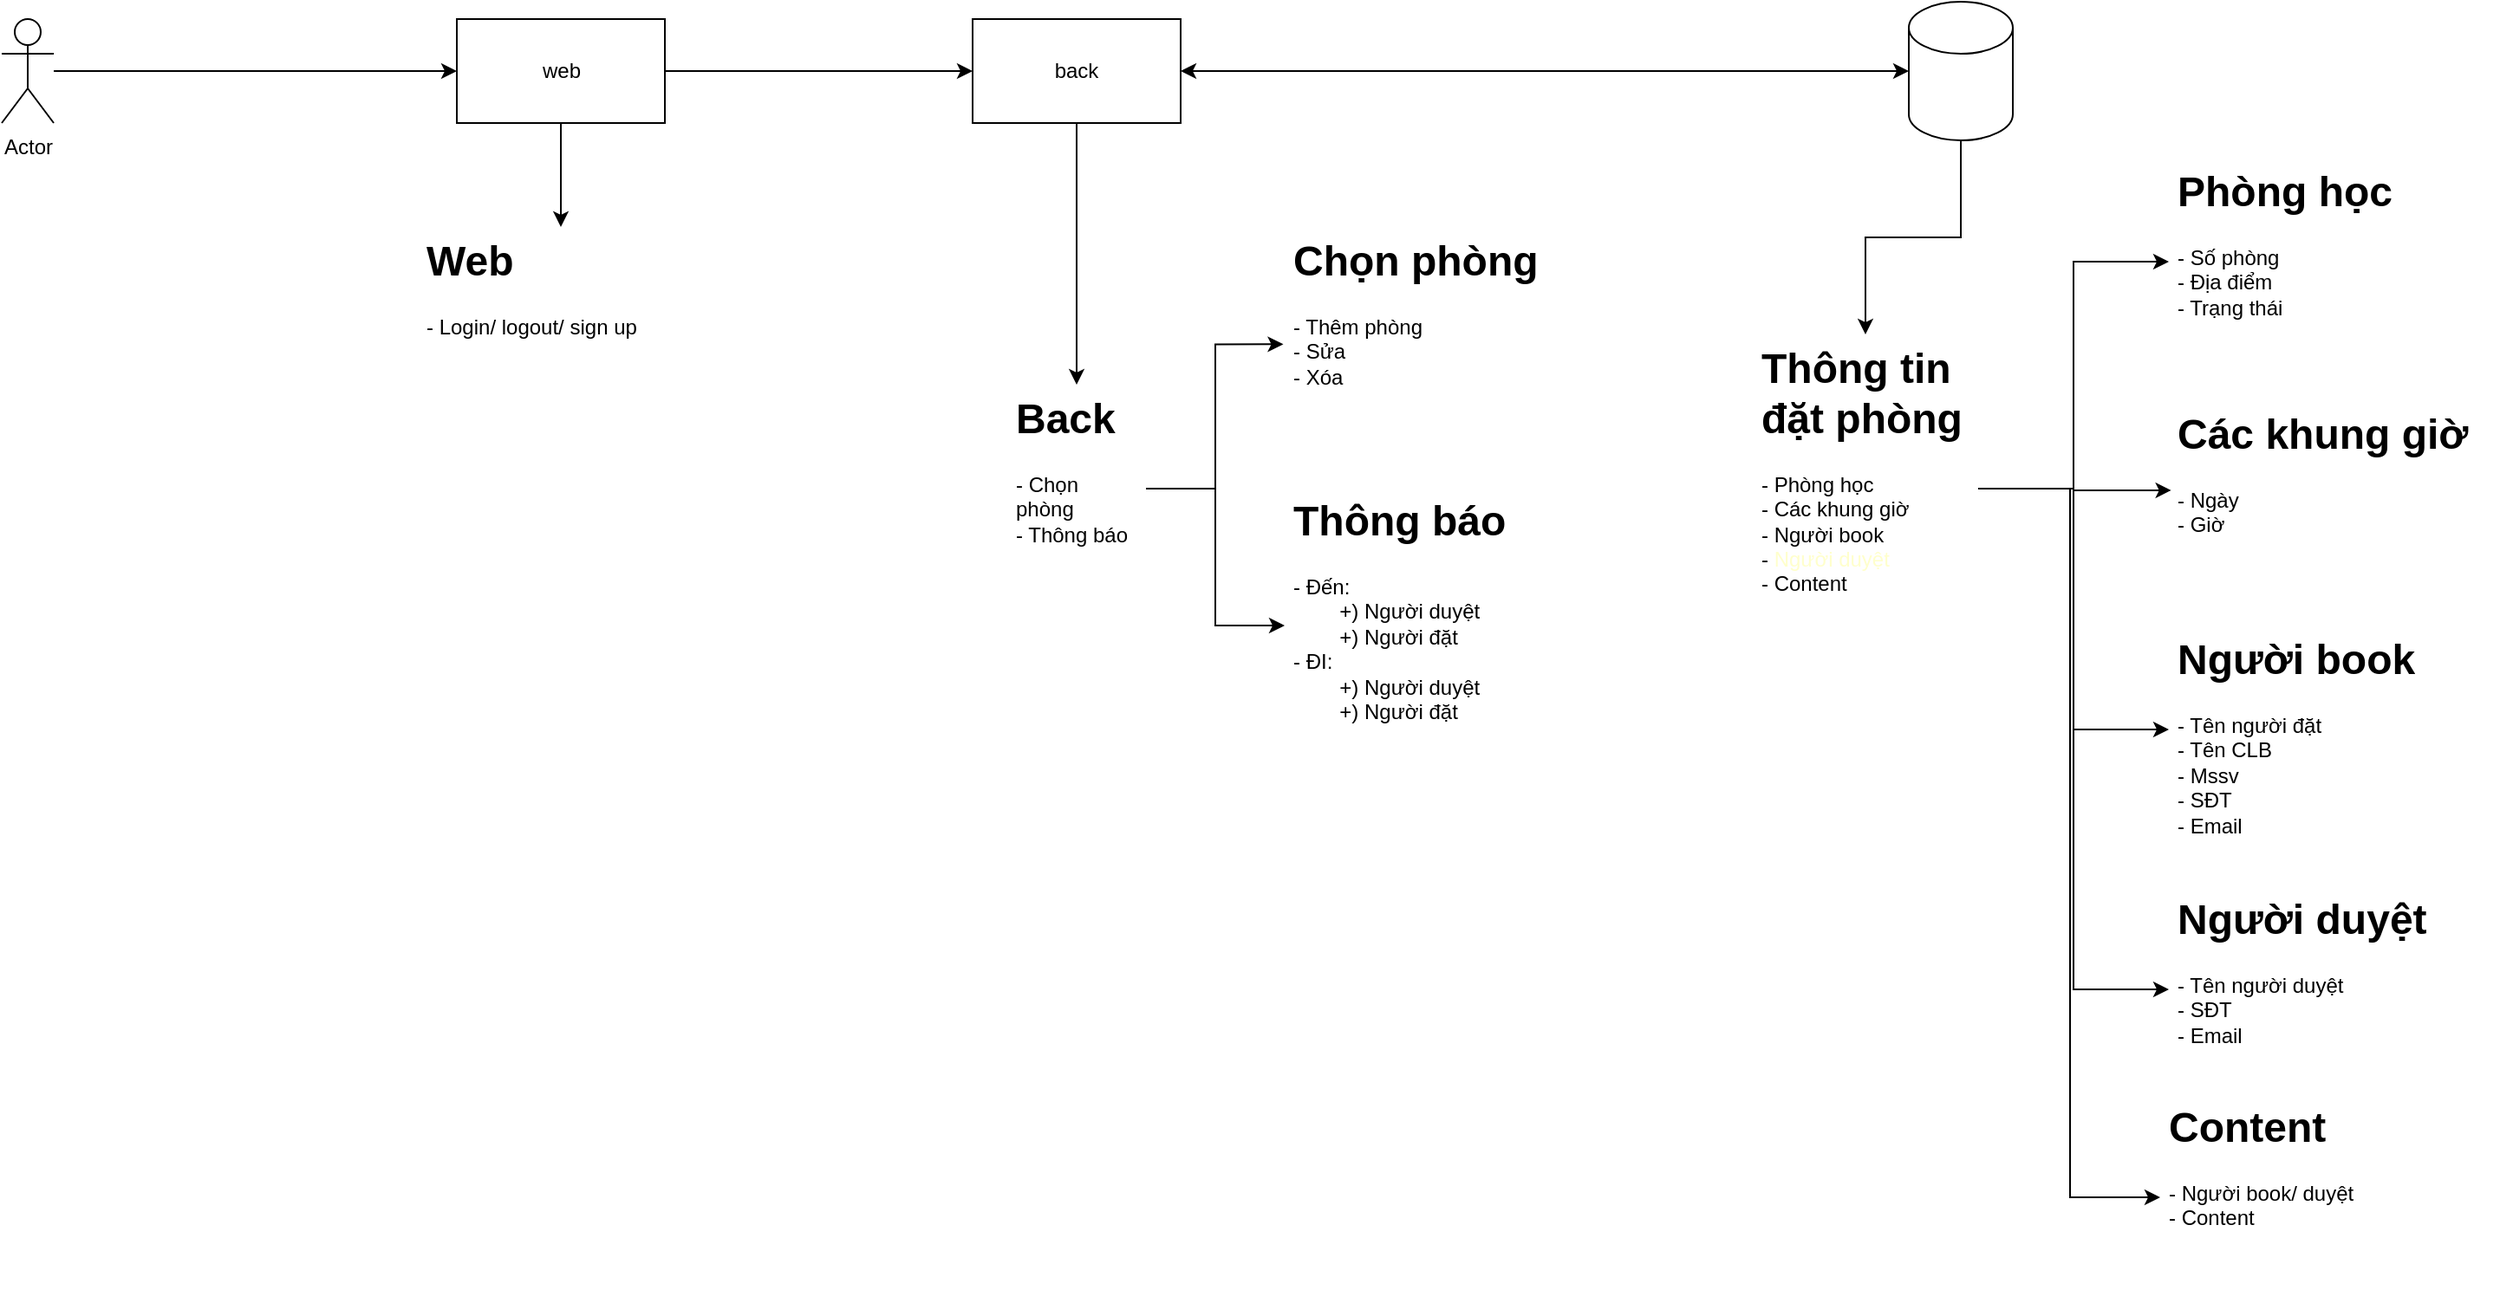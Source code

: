 <mxfile version="21.5.0" type="github">
  <diagram name="Page-1" id="0Z_fvb3zeO-kxQGzWtkH">
    <mxGraphModel dx="1591" dy="789" grid="1" gridSize="10" guides="1" tooltips="1" connect="1" arrows="1" fold="1" page="1" pageScale="1" pageWidth="850" pageHeight="1100" math="0" shadow="0">
      <root>
        <mxCell id="0" />
        <mxCell id="1" parent="0" />
        <mxCell id="f2lSKn92w14DXW7jm6LT-5" value="" style="edgeStyle=orthogonalEdgeStyle;rounded=0;orthogonalLoop=1;jettySize=auto;html=1;" edge="1" parent="1" source="f2lSKn92w14DXW7jm6LT-1" target="f2lSKn92w14DXW7jm6LT-3">
          <mxGeometry relative="1" as="geometry" />
        </mxCell>
        <mxCell id="f2lSKn92w14DXW7jm6LT-1" value="Actor" style="shape=umlActor;verticalLabelPosition=bottom;verticalAlign=top;html=1;outlineConnect=0;" vertex="1" parent="1">
          <mxGeometry x="20" y="340" width="30" height="60" as="geometry" />
        </mxCell>
        <mxCell id="f2lSKn92w14DXW7jm6LT-7" style="edgeStyle=orthogonalEdgeStyle;rounded=0;orthogonalLoop=1;jettySize=auto;html=1;exitX=1;exitY=0.5;exitDx=0;exitDy=0;entryX=0;entryY=0.5;entryDx=0;entryDy=0;" edge="1" parent="1" source="f2lSKn92w14DXW7jm6LT-3" target="f2lSKn92w14DXW7jm6LT-6">
          <mxGeometry relative="1" as="geometry" />
        </mxCell>
        <mxCell id="f2lSKn92w14DXW7jm6LT-33" value="" style="edgeStyle=orthogonalEdgeStyle;rounded=0;orthogonalLoop=1;jettySize=auto;html=1;" edge="1" parent="1" source="f2lSKn92w14DXW7jm6LT-3" target="f2lSKn92w14DXW7jm6LT-32">
          <mxGeometry relative="1" as="geometry" />
        </mxCell>
        <mxCell id="f2lSKn92w14DXW7jm6LT-3" value="web" style="rounded=0;whiteSpace=wrap;html=1;" vertex="1" parent="1">
          <mxGeometry x="282.5" y="340" width="120" height="60" as="geometry" />
        </mxCell>
        <mxCell id="f2lSKn92w14DXW7jm6LT-29" style="edgeStyle=orthogonalEdgeStyle;rounded=0;orthogonalLoop=1;jettySize=auto;html=1;entryX=0.5;entryY=0;entryDx=0;entryDy=0;" edge="1" parent="1" source="f2lSKn92w14DXW7jm6LT-6" target="f2lSKn92w14DXW7jm6LT-12">
          <mxGeometry relative="1" as="geometry" />
        </mxCell>
        <mxCell id="f2lSKn92w14DXW7jm6LT-6" value="back" style="rounded=0;whiteSpace=wrap;html=1;" vertex="1" parent="1">
          <mxGeometry x="580" y="340" width="120" height="60" as="geometry" />
        </mxCell>
        <mxCell id="f2lSKn92w14DXW7jm6LT-19" value="" style="edgeStyle=orthogonalEdgeStyle;rounded=0;orthogonalLoop=1;jettySize=auto;html=1;" edge="1" parent="1" source="f2lSKn92w14DXW7jm6LT-8" target="f2lSKn92w14DXW7jm6LT-13">
          <mxGeometry relative="1" as="geometry" />
        </mxCell>
        <mxCell id="f2lSKn92w14DXW7jm6LT-8" value="" style="shape=cylinder3;whiteSpace=wrap;html=1;boundedLbl=1;backgroundOutline=1;size=15;" vertex="1" parent="1">
          <mxGeometry x="1120" y="330" width="60" height="80" as="geometry" />
        </mxCell>
        <mxCell id="f2lSKn92w14DXW7jm6LT-9" value="" style="endArrow=classic;startArrow=classic;html=1;rounded=0;exitX=1;exitY=0.5;exitDx=0;exitDy=0;entryX=0;entryY=0.5;entryDx=0;entryDy=0;entryPerimeter=0;" edge="1" parent="1" source="f2lSKn92w14DXW7jm6LT-6" target="f2lSKn92w14DXW7jm6LT-8">
          <mxGeometry width="50" height="50" relative="1" as="geometry">
            <mxPoint x="550" y="390" as="sourcePoint" />
            <mxPoint x="600" y="340" as="targetPoint" />
          </mxGeometry>
        </mxCell>
        <mxCell id="f2lSKn92w14DXW7jm6LT-30" style="edgeStyle=orthogonalEdgeStyle;rounded=0;orthogonalLoop=1;jettySize=auto;html=1;entryX=-0.004;entryY=0.564;entryDx=0;entryDy=0;entryPerimeter=0;" edge="1" parent="1" source="f2lSKn92w14DXW7jm6LT-12" target="f2lSKn92w14DXW7jm6LT-24">
          <mxGeometry relative="1" as="geometry" />
        </mxCell>
        <mxCell id="f2lSKn92w14DXW7jm6LT-31" style="edgeStyle=orthogonalEdgeStyle;rounded=0;orthogonalLoop=1;jettySize=auto;html=1;entryX=0;entryY=0.5;entryDx=0;entryDy=0;" edge="1" parent="1" source="f2lSKn92w14DXW7jm6LT-12" target="f2lSKn92w14DXW7jm6LT-25">
          <mxGeometry relative="1" as="geometry" />
        </mxCell>
        <mxCell id="f2lSKn92w14DXW7jm6LT-12" value="&lt;h1&gt;Back&lt;/h1&gt;&lt;div&gt;- Chọn phòng&lt;/div&gt;&lt;div&gt;- Thông báo&lt;/div&gt;" style="text;html=1;strokeColor=none;fillColor=none;spacing=5;spacingTop=-20;whiteSpace=wrap;overflow=hidden;rounded=0;" vertex="1" parent="1">
          <mxGeometry x="600" y="551" width="80" height="120" as="geometry" />
        </mxCell>
        <mxCell id="f2lSKn92w14DXW7jm6LT-20" style="edgeStyle=orthogonalEdgeStyle;rounded=0;orthogonalLoop=1;jettySize=auto;html=1;" edge="1" parent="1" source="f2lSKn92w14DXW7jm6LT-13" target="f2lSKn92w14DXW7jm6LT-14">
          <mxGeometry relative="1" as="geometry" />
        </mxCell>
        <mxCell id="f2lSKn92w14DXW7jm6LT-21" style="edgeStyle=orthogonalEdgeStyle;rounded=0;orthogonalLoop=1;jettySize=auto;html=1;entryX=0.007;entryY=0.433;entryDx=0;entryDy=0;entryPerimeter=0;" edge="1" parent="1" source="f2lSKn92w14DXW7jm6LT-13" target="f2lSKn92w14DXW7jm6LT-15">
          <mxGeometry relative="1" as="geometry" />
        </mxCell>
        <mxCell id="f2lSKn92w14DXW7jm6LT-22" style="edgeStyle=orthogonalEdgeStyle;rounded=0;orthogonalLoop=1;jettySize=auto;html=1;" edge="1" parent="1" source="f2lSKn92w14DXW7jm6LT-13" target="f2lSKn92w14DXW7jm6LT-17">
          <mxGeometry relative="1" as="geometry" />
        </mxCell>
        <mxCell id="f2lSKn92w14DXW7jm6LT-23" style="edgeStyle=orthogonalEdgeStyle;rounded=0;orthogonalLoop=1;jettySize=auto;html=1;entryX=0;entryY=0.5;entryDx=0;entryDy=0;" edge="1" parent="1" source="f2lSKn92w14DXW7jm6LT-13" target="f2lSKn92w14DXW7jm6LT-18">
          <mxGeometry relative="1" as="geometry" />
        </mxCell>
        <mxCell id="f2lSKn92w14DXW7jm6LT-28" style="edgeStyle=orthogonalEdgeStyle;rounded=0;orthogonalLoop=1;jettySize=auto;html=1;entryX=0;entryY=0.5;entryDx=0;entryDy=0;" edge="1" parent="1" source="f2lSKn92w14DXW7jm6LT-13" target="f2lSKn92w14DXW7jm6LT-27">
          <mxGeometry relative="1" as="geometry">
            <Array as="points">
              <mxPoint x="1213" y="611" />
              <mxPoint x="1213" y="1020" />
            </Array>
          </mxGeometry>
        </mxCell>
        <mxCell id="f2lSKn92w14DXW7jm6LT-13" value="&lt;h1&gt;Thông tin đặt phòng&lt;/h1&gt;&lt;div&gt;- Phòng học&lt;/div&gt;&lt;div&gt;- Các khung giờ&amp;nbsp;&lt;/div&gt;&lt;div&gt;- Người book&lt;/div&gt;&lt;div&gt;- &lt;font color=&quot;#ffffcc&quot;&gt;Người duyệt&lt;/font&gt;&lt;/div&gt;&lt;div&gt;- Content&lt;/div&gt;" style="text;html=1;strokeColor=none;fillColor=none;spacing=5;spacingTop=-20;whiteSpace=wrap;overflow=hidden;rounded=0;" vertex="1" parent="1">
          <mxGeometry x="1030" y="522" width="130" height="178" as="geometry" />
        </mxCell>
        <mxCell id="f2lSKn92w14DXW7jm6LT-14" value="&lt;h1&gt;Phòng học&lt;/h1&gt;&lt;div&gt;- Số phòng&lt;/div&gt;&lt;div&gt;- Địa điểm&lt;/div&gt;&lt;div&gt;- Trạng thái&lt;/div&gt;&lt;div&gt;&lt;br&gt;&lt;/div&gt;" style="text;html=1;strokeColor=none;fillColor=none;spacing=5;spacingTop=-20;whiteSpace=wrap;overflow=hidden;rounded=0;" vertex="1" parent="1">
          <mxGeometry x="1270" y="420" width="190" height="120" as="geometry" />
        </mxCell>
        <mxCell id="f2lSKn92w14DXW7jm6LT-15" value="&lt;h1&gt;Các khung giờ&lt;/h1&gt;&lt;div&gt;- Ngày&lt;/div&gt;&lt;div&gt;- Giờ&lt;/div&gt;&lt;div&gt;&lt;br&gt;&lt;/div&gt;" style="text;html=1;strokeColor=none;fillColor=none;spacing=5;spacingTop=-20;whiteSpace=wrap;overflow=hidden;rounded=0;" vertex="1" parent="1">
          <mxGeometry x="1270" y="560" width="190" height="120" as="geometry" />
        </mxCell>
        <mxCell id="f2lSKn92w14DXW7jm6LT-17" value="&lt;h1&gt;Người book&lt;/h1&gt;&lt;div&gt;- Tên người đặt&lt;/div&gt;&lt;div&gt;- Tên CLB&lt;/div&gt;&lt;div&gt;- Mssv&lt;/div&gt;&lt;div&gt;- SĐT&lt;/div&gt;&lt;div&gt;- Email&lt;/div&gt;" style="text;html=1;strokeColor=none;fillColor=none;spacing=5;spacingTop=-20;whiteSpace=wrap;overflow=hidden;rounded=0;" vertex="1" parent="1">
          <mxGeometry x="1270" y="690" width="180" height="120" as="geometry" />
        </mxCell>
        <mxCell id="f2lSKn92w14DXW7jm6LT-18" value="&lt;h1&gt;Người duyệt&lt;/h1&gt;&lt;div&gt;- Tên người duyệt&lt;/div&gt;&lt;div&gt;- SĐT&lt;/div&gt;&lt;div&gt;- Email&lt;/div&gt;" style="text;html=1;strokeColor=none;fillColor=none;spacing=5;spacingTop=-20;whiteSpace=wrap;overflow=hidden;rounded=0;" vertex="1" parent="1">
          <mxGeometry x="1270" y="840" width="190" height="120" as="geometry" />
        </mxCell>
        <mxCell id="f2lSKn92w14DXW7jm6LT-24" value="&lt;h1&gt;Chọn phòng&lt;/h1&gt;&lt;div&gt;- Thêm phòng&lt;/div&gt;&lt;div&gt;- Sửa&lt;/div&gt;&lt;div&gt;- Xóa&lt;/div&gt;" style="text;html=1;strokeColor=none;fillColor=none;spacing=5;spacingTop=-20;whiteSpace=wrap;overflow=hidden;rounded=0;" vertex="1" parent="1">
          <mxGeometry x="760" y="460" width="190" height="120" as="geometry" />
        </mxCell>
        <mxCell id="f2lSKn92w14DXW7jm6LT-25" value="&lt;h1&gt;Thông báo&lt;/h1&gt;&lt;div&gt;- Đến:&lt;/div&gt;&lt;div&gt;&lt;span style=&quot;white-space: pre;&quot;&gt;&#x9;&lt;/span&gt;+) Người duyệt&lt;br&gt;&lt;/div&gt;&lt;div&gt;&lt;span style=&quot;white-space: pre;&quot;&gt;&#x9;&lt;/span&gt;+) Người đặt&lt;br&gt;&lt;/div&gt;&lt;div&gt;- ĐI:&lt;/div&gt;&lt;div&gt;&lt;span style=&quot;white-space: pre;&quot;&gt;&#x9;&lt;/span&gt;+) Người duyệt&lt;br&gt;&lt;/div&gt;&lt;div&gt;&lt;span style=&quot;white-space: pre;&quot;&gt;&#x9;&lt;/span&gt;+) Người đặt&lt;br&gt;&lt;/div&gt;" style="text;html=1;strokeColor=none;fillColor=none;spacing=5;spacingTop=-20;whiteSpace=wrap;overflow=hidden;rounded=0;" vertex="1" parent="1">
          <mxGeometry x="760" y="610" width="190" height="160" as="geometry" />
        </mxCell>
        <mxCell id="f2lSKn92w14DXW7jm6LT-27" value="&lt;h1&gt;Content&lt;/h1&gt;&lt;div&gt;- Người book/ duyệt&lt;/div&gt;&lt;div&gt;- Content&lt;/div&gt;" style="text;html=1;strokeColor=none;fillColor=none;spacing=5;spacingTop=-20;whiteSpace=wrap;overflow=hidden;rounded=0;" vertex="1" parent="1">
          <mxGeometry x="1265" y="960" width="190" height="120" as="geometry" />
        </mxCell>
        <mxCell id="f2lSKn92w14DXW7jm6LT-32" value="&lt;h1&gt;Web&lt;/h1&gt;&lt;div&gt;- Login/ logout/ sign up&lt;/div&gt;" style="text;html=1;strokeColor=none;fillColor=none;spacing=5;spacingTop=-20;whiteSpace=wrap;overflow=hidden;rounded=0;" vertex="1" parent="1">
          <mxGeometry x="260" y="460" width="165" height="100" as="geometry" />
        </mxCell>
      </root>
    </mxGraphModel>
  </diagram>
</mxfile>
